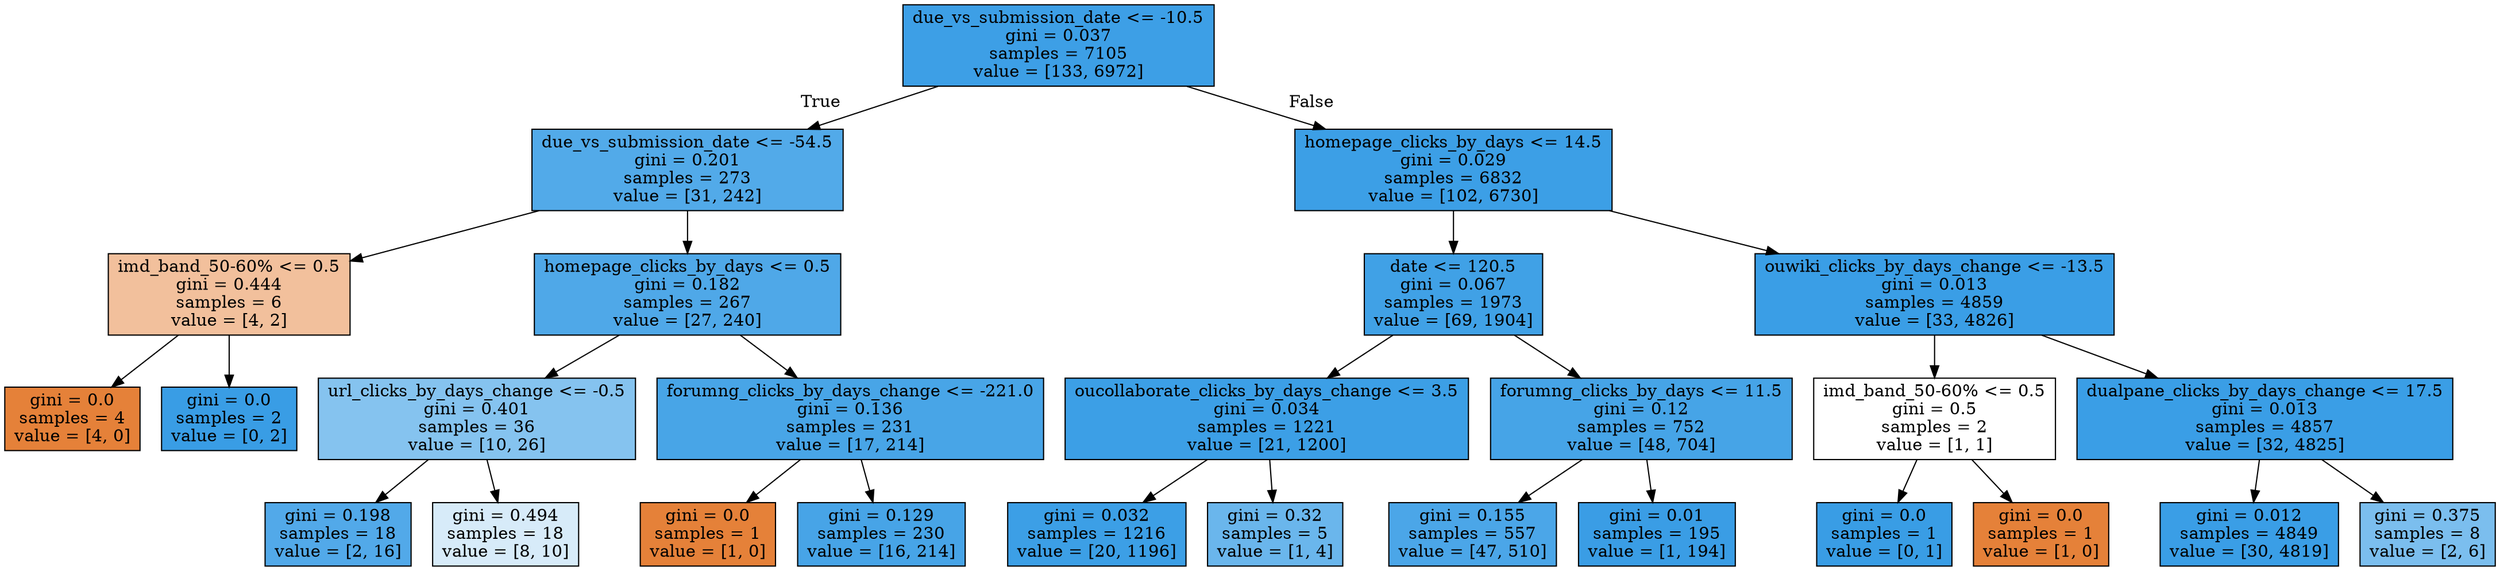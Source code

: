digraph Tree {
node [shape=box, style="filled", color="black"] ;
0 [label="due_vs_submission_date <= -10.5\ngini = 0.037\nsamples = 7105\nvalue = [133, 6972]", fillcolor="#399de5fa"] ;
1 [label="due_vs_submission_date <= -54.5\ngini = 0.201\nsamples = 273\nvalue = [31, 242]", fillcolor="#399de5de"] ;
0 -> 1 [labeldistance=2.5, labelangle=45, headlabel="True"] ;
2 [label="imd_band_50-60% <= 0.5\ngini = 0.444\nsamples = 6\nvalue = [4, 2]", fillcolor="#e581397f"] ;
1 -> 2 ;
3 [label="gini = 0.0\nsamples = 4\nvalue = [4, 0]", fillcolor="#e58139ff"] ;
2 -> 3 ;
4 [label="gini = 0.0\nsamples = 2\nvalue = [0, 2]", fillcolor="#399de5ff"] ;
2 -> 4 ;
5 [label="homepage_clicks_by_days <= 0.5\ngini = 0.182\nsamples = 267\nvalue = [27, 240]", fillcolor="#399de5e2"] ;
1 -> 5 ;
6 [label="url_clicks_by_days_change <= -0.5\ngini = 0.401\nsamples = 36\nvalue = [10, 26]", fillcolor="#399de59d"] ;
5 -> 6 ;
7 [label="gini = 0.198\nsamples = 18\nvalue = [2, 16]", fillcolor="#399de5df"] ;
6 -> 7 ;
8 [label="gini = 0.494\nsamples = 18\nvalue = [8, 10]", fillcolor="#399de533"] ;
6 -> 8 ;
9 [label="forumng_clicks_by_days_change <= -221.0\ngini = 0.136\nsamples = 231\nvalue = [17, 214]", fillcolor="#399de5eb"] ;
5 -> 9 ;
10 [label="gini = 0.0\nsamples = 1\nvalue = [1, 0]", fillcolor="#e58139ff"] ;
9 -> 10 ;
11 [label="gini = 0.129\nsamples = 230\nvalue = [16, 214]", fillcolor="#399de5ec"] ;
9 -> 11 ;
12 [label="homepage_clicks_by_days <= 14.5\ngini = 0.029\nsamples = 6832\nvalue = [102, 6730]", fillcolor="#399de5fb"] ;
0 -> 12 [labeldistance=2.5, labelangle=-45, headlabel="False"] ;
13 [label="date <= 120.5\ngini = 0.067\nsamples = 1973\nvalue = [69, 1904]", fillcolor="#399de5f6"] ;
12 -> 13 ;
14 [label="oucollaborate_clicks_by_days_change <= 3.5\ngini = 0.034\nsamples = 1221\nvalue = [21, 1200]", fillcolor="#399de5fb"] ;
13 -> 14 ;
15 [label="gini = 0.032\nsamples = 1216\nvalue = [20, 1196]", fillcolor="#399de5fb"] ;
14 -> 15 ;
16 [label="gini = 0.32\nsamples = 5\nvalue = [1, 4]", fillcolor="#399de5bf"] ;
14 -> 16 ;
17 [label="forumng_clicks_by_days <= 11.5\ngini = 0.12\nsamples = 752\nvalue = [48, 704]", fillcolor="#399de5ee"] ;
13 -> 17 ;
18 [label="gini = 0.155\nsamples = 557\nvalue = [47, 510]", fillcolor="#399de5e7"] ;
17 -> 18 ;
19 [label="gini = 0.01\nsamples = 195\nvalue = [1, 194]", fillcolor="#399de5fe"] ;
17 -> 19 ;
20 [label="ouwiki_clicks_by_days_change <= -13.5\ngini = 0.013\nsamples = 4859\nvalue = [33, 4826]", fillcolor="#399de5fd"] ;
12 -> 20 ;
21 [label="imd_band_50-60% <= 0.5\ngini = 0.5\nsamples = 2\nvalue = [1, 1]", fillcolor="#e5813900"] ;
20 -> 21 ;
22 [label="gini = 0.0\nsamples = 1\nvalue = [0, 1]", fillcolor="#399de5ff"] ;
21 -> 22 ;
23 [label="gini = 0.0\nsamples = 1\nvalue = [1, 0]", fillcolor="#e58139ff"] ;
21 -> 23 ;
24 [label="dualpane_clicks_by_days_change <= 17.5\ngini = 0.013\nsamples = 4857\nvalue = [32, 4825]", fillcolor="#399de5fd"] ;
20 -> 24 ;
25 [label="gini = 0.012\nsamples = 4849\nvalue = [30, 4819]", fillcolor="#399de5fd"] ;
24 -> 25 ;
26 [label="gini = 0.375\nsamples = 8\nvalue = [2, 6]", fillcolor="#399de5aa"] ;
24 -> 26 ;
}
